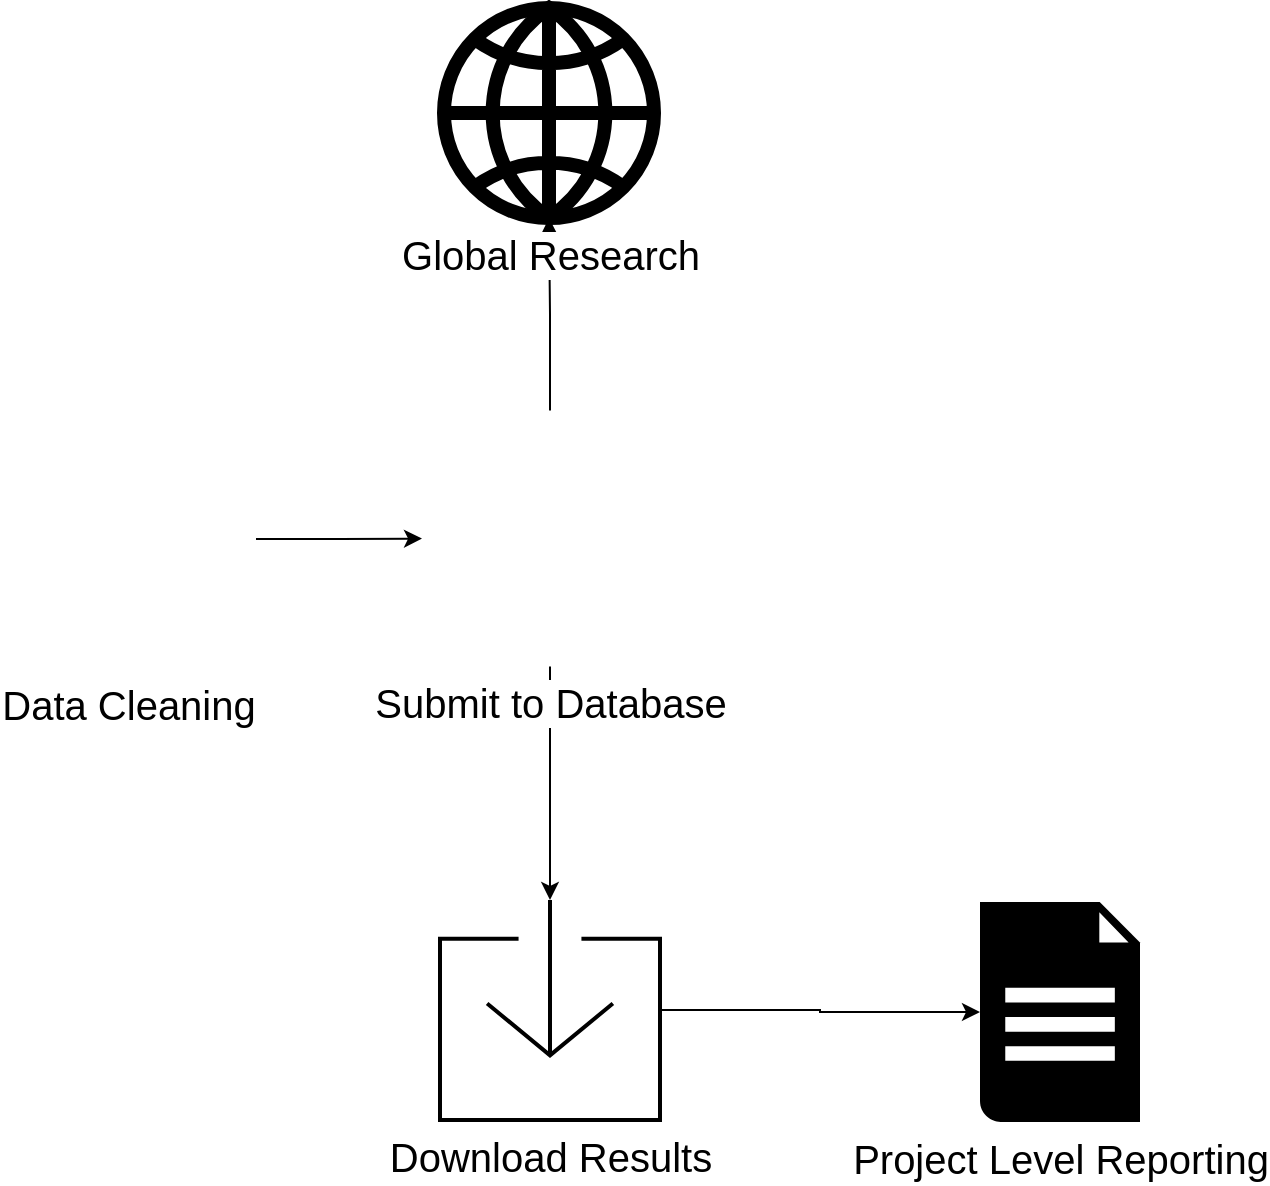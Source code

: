 <mxfile version="20.5.3" type="device"><diagram id="-Vei5LpP-GqOV87MG_ia" name="Page-1"><mxGraphModel dx="-1027" dy="941" grid="1" gridSize="10" guides="1" tooltips="1" connect="1" arrows="1" fold="1" page="1" pageScale="1" pageWidth="827" pageHeight="1169" math="0" shadow="0"><root><mxCell id="0"/><mxCell id="1" parent="0"/><mxCell id="Vm2qtFzt59I13ooBHmy3-9" style="edgeStyle=orthogonalEdgeStyle;rounded=0;orthogonalLoop=1;jettySize=auto;html=1;fontSize=20;" edge="1" parent="1" source="Vm2qtFzt59I13ooBHmy3-1" target="Vm2qtFzt59I13ooBHmy3-8"><mxGeometry relative="1" as="geometry"/></mxCell><mxCell id="Vm2qtFzt59I13ooBHmy3-1" value="Download Results" style="html=1;verticalLabelPosition=bottom;align=center;labelBackgroundColor=#ffffff;verticalAlign=top;strokeWidth=2;strokeColor=#000000;shadow=0;dashed=0;shape=mxgraph.ios7.icons.down;fillColor=#FFFFFF;fontSize=20;" vertex="1" parent="1"><mxGeometry x="2840" y="706" width="110" height="110" as="geometry"/></mxCell><mxCell id="Vm2qtFzt59I13ooBHmy3-2" style="edgeStyle=orthogonalEdgeStyle;rounded=0;orthogonalLoop=1;jettySize=auto;html=1;exitX=0.5;exitY=1;exitDx=0;exitDy=0;fontSize=20;fontColor=#000000;" edge="1" parent="1" source="Vm2qtFzt59I13ooBHmy3-4" target="Vm2qtFzt59I13ooBHmy3-1"><mxGeometry relative="1" as="geometry"/></mxCell><mxCell id="Vm2qtFzt59I13ooBHmy3-3" value="" style="edgeStyle=orthogonalEdgeStyle;rounded=0;orthogonalLoop=1;jettySize=auto;html=1;fontSize=20;fontColor=#000000;" edge="1" parent="1" source="Vm2qtFzt59I13ooBHmy3-4" target="Vm2qtFzt59I13ooBHmy3-7"><mxGeometry relative="1" as="geometry"/></mxCell><mxCell id="Vm2qtFzt59I13ooBHmy3-4" value="Submit to Database" style="shape=image;html=1;verticalAlign=top;verticalLabelPosition=bottom;labelBackgroundColor=#ffffff;imageAspect=0;aspect=fixed;image=https://cdn0.iconfinder.com/data/icons/evericons-24px-vol-2/24/database-128.png;strokeColor=#000000;fillColor=#FFFFFF;fontSize=20;" vertex="1" parent="1"><mxGeometry x="2831" y="461.25" width="128" height="128" as="geometry"/></mxCell><mxCell id="Vm2qtFzt59I13ooBHmy3-5" value="" style="edgeStyle=orthogonalEdgeStyle;rounded=0;orthogonalLoop=1;jettySize=auto;html=1;fontSize=20;fontColor=#000000;" edge="1" parent="1" source="Vm2qtFzt59I13ooBHmy3-6" target="Vm2qtFzt59I13ooBHmy3-4"><mxGeometry relative="1" as="geometry"/></mxCell><mxCell id="Vm2qtFzt59I13ooBHmy3-6" value="Data Cleaning" style="shape=image;html=1;verticalAlign=top;verticalLabelPosition=bottom;labelBackgroundColor=#ffffff;imageAspect=0;aspect=fixed;image=https://cdn1.iconfinder.com/data/icons/100-basic-for-user-interface/32/55-brush-128.png;strokeColor=#000000;fontColor=#000000;fillColor=#000000;fontSize=20;" vertex="1" parent="1"><mxGeometry x="2620" y="461.5" width="128" height="128" as="geometry"/></mxCell><mxCell id="Vm2qtFzt59I13ooBHmy3-7" value="Global Research&lt;br style=&quot;font-size: 20px;&quot;&gt;" style="html=1;verticalLabelPosition=bottom;align=center;labelBackgroundColor=#ffffff;verticalAlign=top;strokeWidth=7;strokeColor=#000000;shadow=0;dashed=0;shape=mxgraph.ios7.icons.globe;fontColor=#000000;fillColor=#FFFFFF;fontSize=20;" vertex="1" parent="1"><mxGeometry x="2842" y="260" width="105" height="105" as="geometry"/></mxCell><mxCell id="Vm2qtFzt59I13ooBHmy3-8" value="Project Level Reporting" style="shadow=0;dashed=0;html=1;strokeColor=none;fillColor=#000000;labelPosition=center;verticalLabelPosition=bottom;verticalAlign=top;align=center;outlineConnect=0;shape=mxgraph.veeam.2d.report;fontSize=20;" vertex="1" parent="1"><mxGeometry x="3110" y="707" width="80" height="110" as="geometry"/></mxCell></root></mxGraphModel></diagram></mxfile>